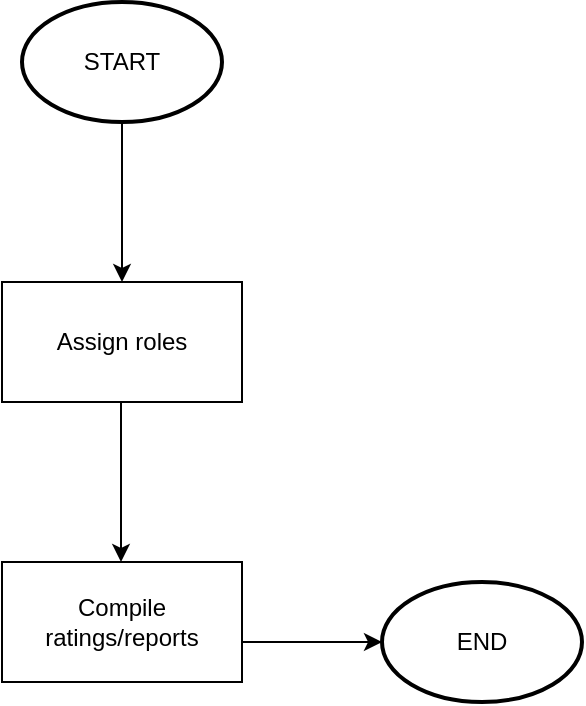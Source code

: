 <mxfile version="23.1.5" type="github">
  <diagram name="Page-1" id="Bkufb93Qv5DnOYQHKYSi">
    <mxGraphModel dx="1120" dy="495" grid="1" gridSize="10" guides="1" tooltips="1" connect="1" arrows="1" fold="1" page="1" pageScale="1" pageWidth="827" pageHeight="1169" math="0" shadow="0">
      <root>
        <mxCell id="0" />
        <mxCell id="1" parent="0" />
        <mxCell id="D_oU_qUZFK04KDSvopVL-4" value="START" style="strokeWidth=2;html=1;shape=mxgraph.flowchart.start_1;whiteSpace=wrap;" vertex="1" parent="1">
          <mxGeometry x="260" y="590" width="100" height="60" as="geometry" />
        </mxCell>
        <mxCell id="D_oU_qUZFK04KDSvopVL-5" value="END" style="strokeWidth=2;html=1;shape=mxgraph.flowchart.start_1;whiteSpace=wrap;" vertex="1" parent="1">
          <mxGeometry x="440" y="880" width="100" height="60" as="geometry" />
        </mxCell>
        <mxCell id="D_oU_qUZFK04KDSvopVL-6" value="Assign roles" style="rounded=0;whiteSpace=wrap;html=1;" vertex="1" parent="1">
          <mxGeometry x="250" y="730" width="120" height="60" as="geometry" />
        </mxCell>
        <mxCell id="D_oU_qUZFK04KDSvopVL-7" value="" style="endArrow=classic;html=1;rounded=0;" edge="1" parent="1">
          <mxGeometry width="50" height="50" relative="1" as="geometry">
            <mxPoint x="310" y="650" as="sourcePoint" />
            <mxPoint x="310" y="730" as="targetPoint" />
          </mxGeometry>
        </mxCell>
        <mxCell id="D_oU_qUZFK04KDSvopVL-8" value="" style="endArrow=classic;html=1;rounded=0;" edge="1" parent="1">
          <mxGeometry width="50" height="50" relative="1" as="geometry">
            <mxPoint x="309.5" y="790" as="sourcePoint" />
            <mxPoint x="309.5" y="870" as="targetPoint" />
          </mxGeometry>
        </mxCell>
        <mxCell id="D_oU_qUZFK04KDSvopVL-9" value="Compile ratings/reports" style="rounded=0;whiteSpace=wrap;html=1;" vertex="1" parent="1">
          <mxGeometry x="250" y="870" width="120" height="60" as="geometry" />
        </mxCell>
        <mxCell id="D_oU_qUZFK04KDSvopVL-10" value="" style="endArrow=classic;html=1;rounded=0;" edge="1" parent="1">
          <mxGeometry width="50" height="50" relative="1" as="geometry">
            <mxPoint x="370" y="910" as="sourcePoint" />
            <mxPoint x="440" y="910" as="targetPoint" />
          </mxGeometry>
        </mxCell>
      </root>
    </mxGraphModel>
  </diagram>
</mxfile>
